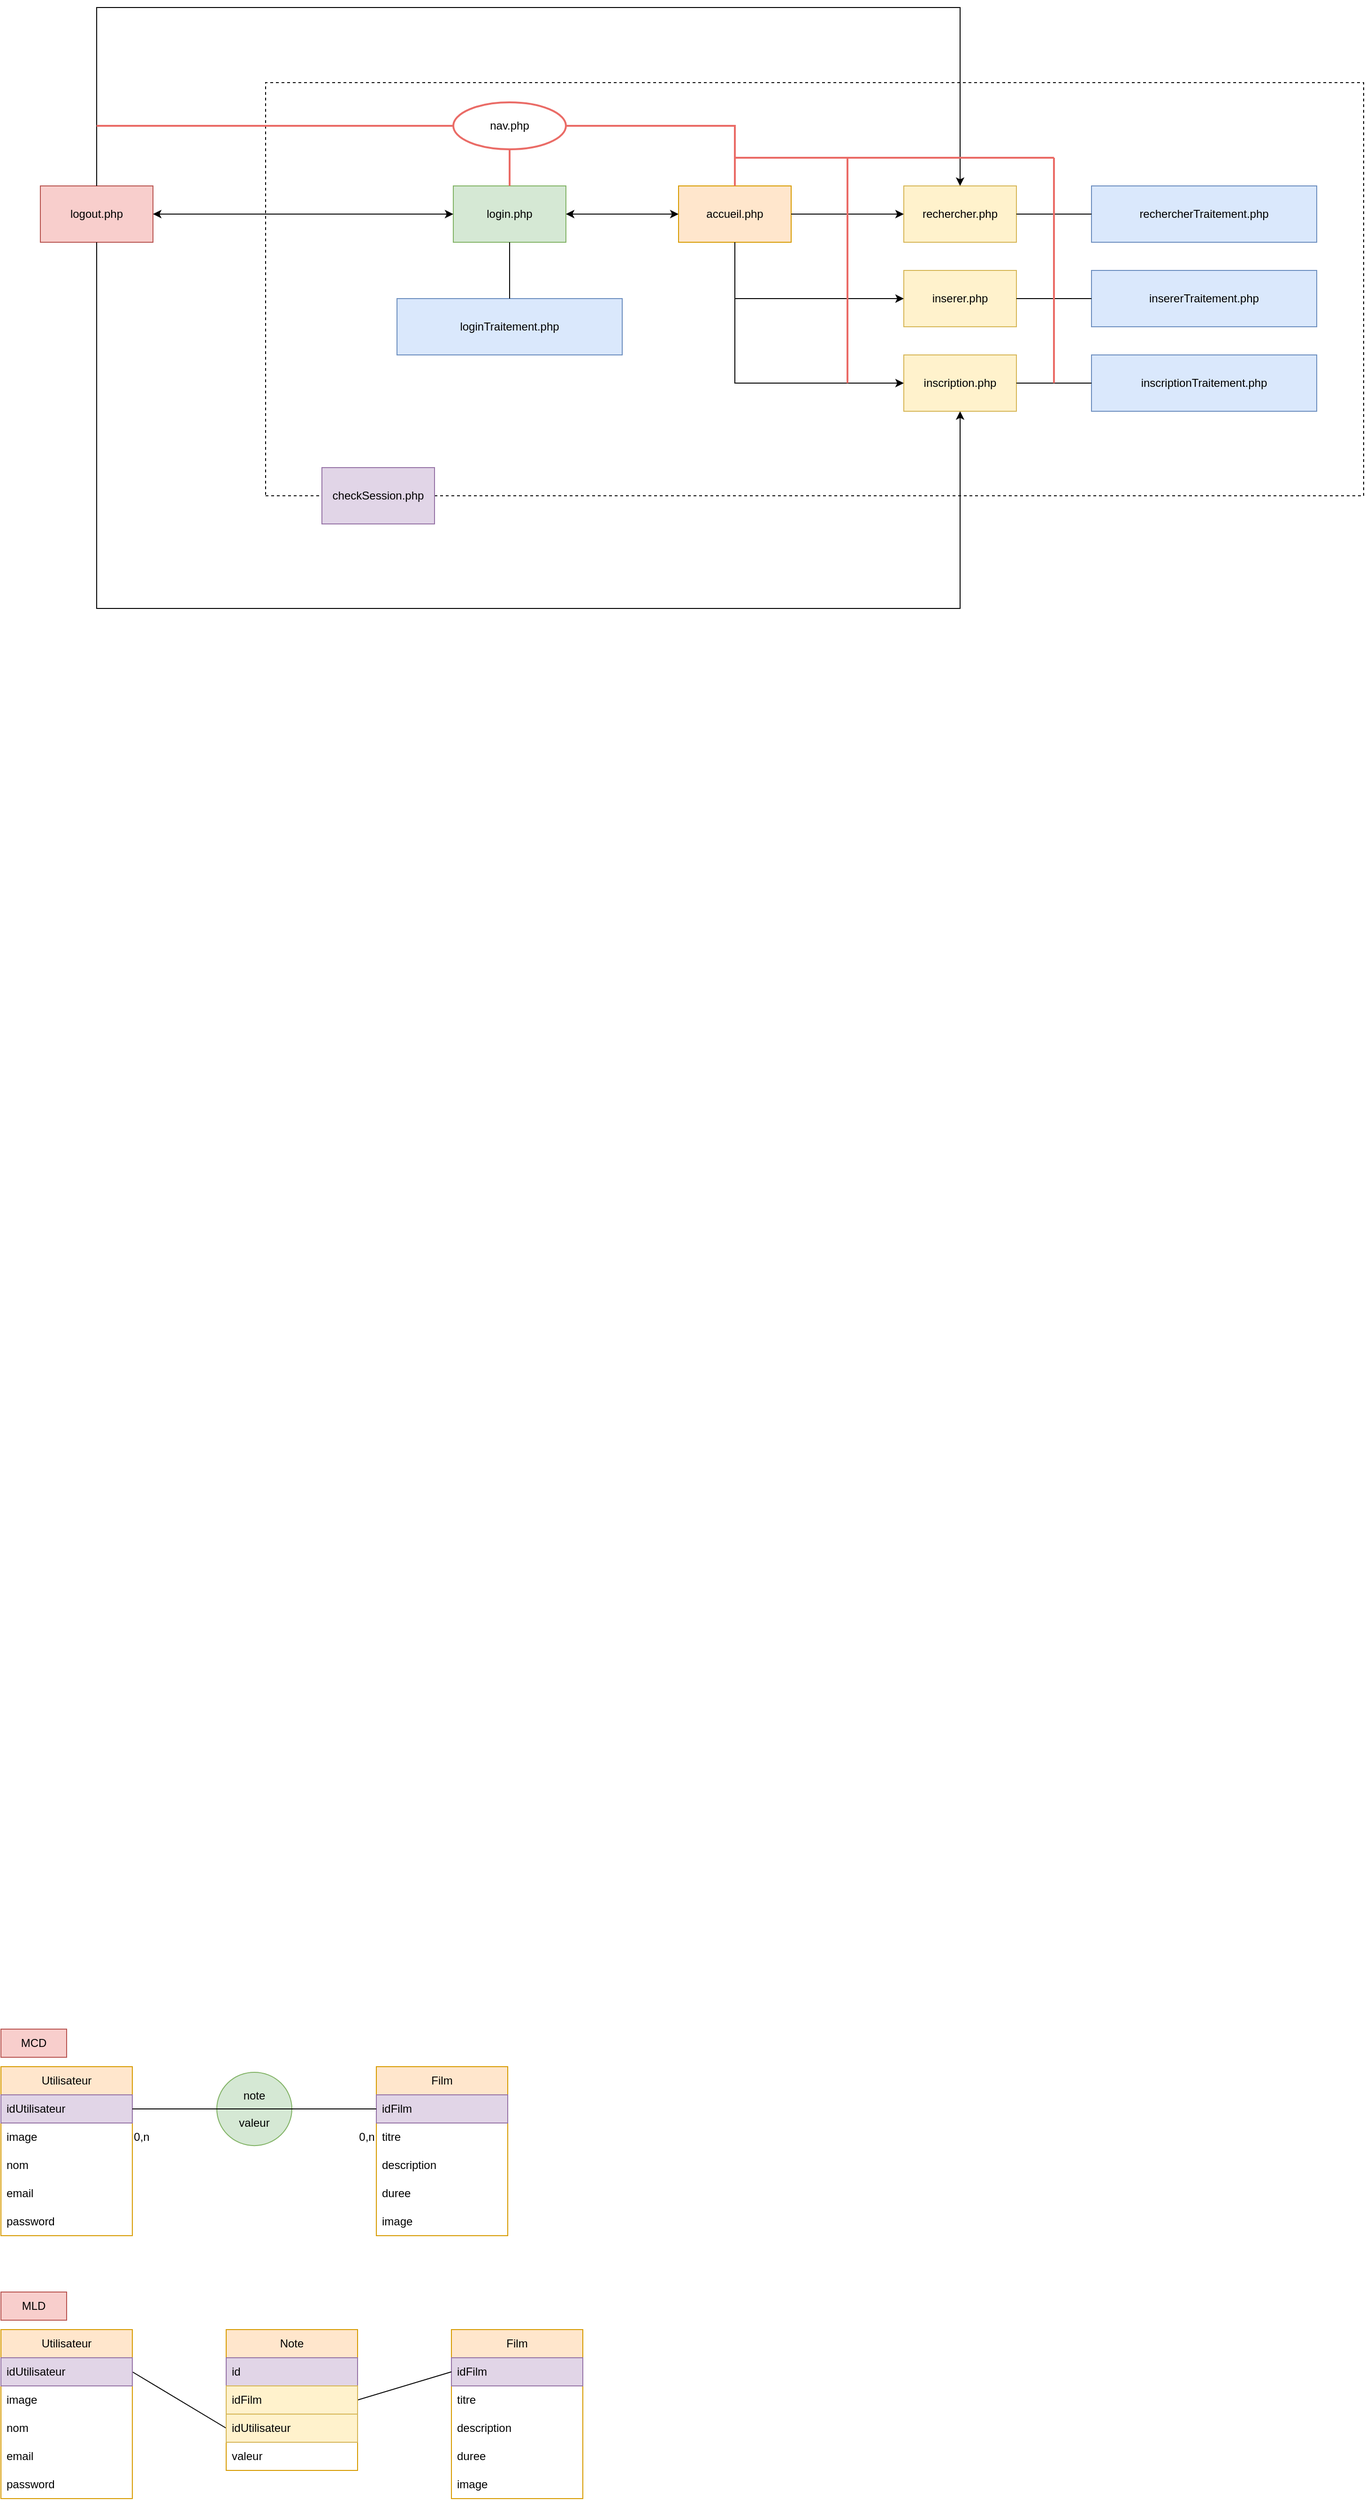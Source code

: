 <mxfile version="24.4.0" type="device">
  <diagram name="Page-1" id="NNDggglJmrsRrY-VEPbw">
    <mxGraphModel dx="1940" dy="5646" grid="1" gridSize="10" guides="1" tooltips="1" connect="1" arrows="1" fold="1" page="1" pageScale="1" pageWidth="1654" pageHeight="1169" math="0" shadow="0">
      <root>
        <mxCell id="0" />
        <mxCell id="1" parent="0" />
        <mxCell id="2xEIKdCf7XDx3oVFN4fz-15" value="Film" style="swimlane;fontStyle=0;childLayout=stackLayout;horizontal=1;startSize=30;horizontalStack=0;resizeParent=1;resizeParentMax=0;resizeLast=0;collapsible=1;marginBottom=0;whiteSpace=wrap;html=1;fillColor=#ffe6cc;strokeColor=#d79b00;" vertex="1" parent="1">
          <mxGeometry x="560" y="400" width="140" height="180" as="geometry" />
        </mxCell>
        <mxCell id="2xEIKdCf7XDx3oVFN4fz-16" value="idFilm" style="text;strokeColor=#9673a6;fillColor=#e1d5e7;align=left;verticalAlign=middle;spacingLeft=4;spacingRight=4;overflow=hidden;points=[[0,0.5],[1,0.5]];portConstraint=eastwest;rotatable=0;whiteSpace=wrap;html=1;" vertex="1" parent="2xEIKdCf7XDx3oVFN4fz-15">
          <mxGeometry y="30" width="140" height="30" as="geometry" />
        </mxCell>
        <mxCell id="2xEIKdCf7XDx3oVFN4fz-17" value="titre" style="text;strokeColor=none;fillColor=none;align=left;verticalAlign=middle;spacingLeft=4;spacingRight=4;overflow=hidden;points=[[0,0.5],[1,0.5]];portConstraint=eastwest;rotatable=0;whiteSpace=wrap;html=1;" vertex="1" parent="2xEIKdCf7XDx3oVFN4fz-15">
          <mxGeometry y="60" width="140" height="30" as="geometry" />
        </mxCell>
        <mxCell id="2xEIKdCf7XDx3oVFN4fz-65" value="description" style="text;strokeColor=none;fillColor=none;align=left;verticalAlign=middle;spacingLeft=4;spacingRight=4;overflow=hidden;points=[[0,0.5],[1,0.5]];portConstraint=eastwest;rotatable=0;whiteSpace=wrap;html=1;" vertex="1" parent="2xEIKdCf7XDx3oVFN4fz-15">
          <mxGeometry y="90" width="140" height="30" as="geometry" />
        </mxCell>
        <mxCell id="2xEIKdCf7XDx3oVFN4fz-66" value="duree" style="text;strokeColor=none;fillColor=none;align=left;verticalAlign=middle;spacingLeft=4;spacingRight=4;overflow=hidden;points=[[0,0.5],[1,0.5]];portConstraint=eastwest;rotatable=0;whiteSpace=wrap;html=1;" vertex="1" parent="2xEIKdCf7XDx3oVFN4fz-15">
          <mxGeometry y="120" width="140" height="30" as="geometry" />
        </mxCell>
        <mxCell id="2xEIKdCf7XDx3oVFN4fz-67" value="image" style="text;strokeColor=none;fillColor=none;align=left;verticalAlign=middle;spacingLeft=4;spacingRight=4;overflow=hidden;points=[[0,0.5],[1,0.5]];portConstraint=eastwest;rotatable=0;whiteSpace=wrap;html=1;" vertex="1" parent="2xEIKdCf7XDx3oVFN4fz-15">
          <mxGeometry y="150" width="140" height="30" as="geometry" />
        </mxCell>
        <mxCell id="2xEIKdCf7XDx3oVFN4fz-19" value="" style="endArrow=none;html=1;rounded=0;entryX=0;entryY=0.5;entryDx=0;entryDy=0;exitX=1;exitY=0.5;exitDx=0;exitDy=0;" edge="1" parent="1" source="2xEIKdCf7XDx3oVFN4fz-26" target="2xEIKdCf7XDx3oVFN4fz-24">
          <mxGeometry width="50" height="50" relative="1" as="geometry">
            <mxPoint x="220" y="445.0" as="sourcePoint" />
            <mxPoint x="250" y="445" as="targetPoint" />
          </mxGeometry>
        </mxCell>
        <mxCell id="2xEIKdCf7XDx3oVFN4fz-20" value="" style="endArrow=none;html=1;rounded=0;exitX=1;exitY=0.5;exitDx=0;exitDy=0;entryX=0;entryY=0.5;entryDx=0;entryDy=0;" edge="1" parent="1" source="2xEIKdCf7XDx3oVFN4fz-23" target="2xEIKdCf7XDx3oVFN4fz-16">
          <mxGeometry width="50" height="50" relative="1" as="geometry">
            <mxPoint x="330" y="445" as="sourcePoint" />
            <mxPoint x="360" y="444.77" as="targetPoint" />
          </mxGeometry>
        </mxCell>
        <mxCell id="2xEIKdCf7XDx3oVFN4fz-21" value="Note" style="swimlane;fontStyle=0;childLayout=stackLayout;horizontal=1;startSize=30;horizontalStack=0;resizeParent=1;resizeParentMax=0;resizeLast=0;collapsible=1;marginBottom=0;whiteSpace=wrap;html=1;fillColor=#ffe6cc;strokeColor=#d79b00;" vertex="1" parent="1">
          <mxGeometry x="320" y="400" width="140" height="150" as="geometry" />
        </mxCell>
        <mxCell id="2xEIKdCf7XDx3oVFN4fz-22" value="id" style="text;strokeColor=#9673a6;fillColor=#e1d5e7;align=left;verticalAlign=middle;spacingLeft=4;spacingRight=4;overflow=hidden;points=[[0,0.5],[1,0.5]];portConstraint=eastwest;rotatable=0;whiteSpace=wrap;html=1;" vertex="1" parent="2xEIKdCf7XDx3oVFN4fz-21">
          <mxGeometry y="30" width="140" height="30" as="geometry" />
        </mxCell>
        <mxCell id="2xEIKdCf7XDx3oVFN4fz-23" value="idFilm" style="text;strokeColor=#d6b656;fillColor=#fff2cc;align=left;verticalAlign=middle;spacingLeft=4;spacingRight=4;overflow=hidden;points=[[0,0.5],[1,0.5]];portConstraint=eastwest;rotatable=0;whiteSpace=wrap;html=1;" vertex="1" parent="2xEIKdCf7XDx3oVFN4fz-21">
          <mxGeometry y="60" width="140" height="30" as="geometry" />
        </mxCell>
        <mxCell id="2xEIKdCf7XDx3oVFN4fz-24" value="idUtilisateur" style="text;strokeColor=#d6b656;fillColor=#fff2cc;align=left;verticalAlign=middle;spacingLeft=4;spacingRight=4;overflow=hidden;points=[[0,0.5],[1,0.5]];portConstraint=eastwest;rotatable=0;whiteSpace=wrap;html=1;" vertex="1" parent="2xEIKdCf7XDx3oVFN4fz-21">
          <mxGeometry y="90" width="140" height="30" as="geometry" />
        </mxCell>
        <mxCell id="2xEIKdCf7XDx3oVFN4fz-64" value="valeur" style="text;align=left;verticalAlign=middle;spacingLeft=4;spacingRight=4;overflow=hidden;points=[[0,0.5],[1,0.5]];portConstraint=eastwest;rotatable=0;whiteSpace=wrap;html=1;" vertex="1" parent="2xEIKdCf7XDx3oVFN4fz-21">
          <mxGeometry y="120" width="140" height="30" as="geometry" />
        </mxCell>
        <mxCell id="2xEIKdCf7XDx3oVFN4fz-25" value="Utilisateur" style="swimlane;fontStyle=0;childLayout=stackLayout;horizontal=1;startSize=30;horizontalStack=0;resizeParent=1;resizeParentMax=0;resizeLast=0;collapsible=1;marginBottom=0;whiteSpace=wrap;html=1;fillColor=#ffe6cc;strokeColor=#d79b00;" vertex="1" parent="1">
          <mxGeometry x="80" y="400" width="140" height="180" as="geometry" />
        </mxCell>
        <mxCell id="2xEIKdCf7XDx3oVFN4fz-26" value="idUtilisateur" style="text;strokeColor=#9673a6;fillColor=#e1d5e7;align=left;verticalAlign=middle;spacingLeft=4;spacingRight=4;overflow=hidden;points=[[0,0.5],[1,0.5]];portConstraint=eastwest;rotatable=0;whiteSpace=wrap;html=1;" vertex="1" parent="2xEIKdCf7XDx3oVFN4fz-25">
          <mxGeometry y="30" width="140" height="30" as="geometry" />
        </mxCell>
        <mxCell id="2xEIKdCf7XDx3oVFN4fz-28" value="image" style="text;strokeColor=none;fillColor=none;align=left;verticalAlign=middle;spacingLeft=4;spacingRight=4;overflow=hidden;points=[[0,0.5],[1,0.5]];portConstraint=eastwest;rotatable=0;whiteSpace=wrap;html=1;" vertex="1" parent="2xEIKdCf7XDx3oVFN4fz-25">
          <mxGeometry y="60" width="140" height="30" as="geometry" />
        </mxCell>
        <mxCell id="2xEIKdCf7XDx3oVFN4fz-61" value="nom" style="text;strokeColor=none;fillColor=none;align=left;verticalAlign=middle;spacingLeft=4;spacingRight=4;overflow=hidden;points=[[0,0.5],[1,0.5]];portConstraint=eastwest;rotatable=0;whiteSpace=wrap;html=1;" vertex="1" parent="2xEIKdCf7XDx3oVFN4fz-25">
          <mxGeometry y="90" width="140" height="30" as="geometry" />
        </mxCell>
        <mxCell id="2xEIKdCf7XDx3oVFN4fz-62" value="email" style="text;strokeColor=none;fillColor=none;align=left;verticalAlign=middle;spacingLeft=4;spacingRight=4;overflow=hidden;points=[[0,0.5],[1,0.5]];portConstraint=eastwest;rotatable=0;whiteSpace=wrap;html=1;" vertex="1" parent="2xEIKdCf7XDx3oVFN4fz-25">
          <mxGeometry y="120" width="140" height="30" as="geometry" />
        </mxCell>
        <mxCell id="2xEIKdCf7XDx3oVFN4fz-63" value="password" style="text;strokeColor=none;fillColor=none;align=left;verticalAlign=middle;spacingLeft=4;spacingRight=4;overflow=hidden;points=[[0,0.5],[1,0.5]];portConstraint=eastwest;rotatable=0;whiteSpace=wrap;html=1;" vertex="1" parent="2xEIKdCf7XDx3oVFN4fz-25">
          <mxGeometry y="150" width="140" height="30" as="geometry" />
        </mxCell>
        <mxCell id="2xEIKdCf7XDx3oVFN4fz-30" value="MCD" style="rounded=0;whiteSpace=wrap;html=1;fillColor=#f8cecc;strokeColor=#b85450;" vertex="1" parent="1">
          <mxGeometry x="80" y="80" width="70" height="30" as="geometry" />
        </mxCell>
        <mxCell id="2xEIKdCf7XDx3oVFN4fz-31" value="MLD" style="rounded=0;whiteSpace=wrap;html=1;fillColor=#f8cecc;strokeColor=#b85450;" vertex="1" parent="1">
          <mxGeometry x="80" y="360" width="70" height="30" as="geometry" />
        </mxCell>
        <mxCell id="2xEIKdCf7XDx3oVFN4fz-39" value="Film" style="swimlane;fontStyle=0;childLayout=stackLayout;horizontal=1;startSize=30;horizontalStack=0;resizeParent=1;resizeParentMax=0;resizeLast=0;collapsible=1;marginBottom=0;whiteSpace=wrap;html=1;fillColor=#ffe6cc;strokeColor=#d79b00;" vertex="1" parent="1">
          <mxGeometry x="480" y="120" width="140" height="180" as="geometry" />
        </mxCell>
        <mxCell id="2xEIKdCf7XDx3oVFN4fz-40" value="idFilm" style="text;strokeColor=#9673a6;fillColor=#e1d5e7;align=left;verticalAlign=middle;spacingLeft=4;spacingRight=4;overflow=hidden;points=[[0,0.5],[1,0.5]];portConstraint=eastwest;rotatable=0;whiteSpace=wrap;html=1;" vertex="1" parent="2xEIKdCf7XDx3oVFN4fz-39">
          <mxGeometry y="30" width="140" height="30" as="geometry" />
        </mxCell>
        <mxCell id="2xEIKdCf7XDx3oVFN4fz-41" value="titre" style="text;strokeColor=none;fillColor=none;align=left;verticalAlign=middle;spacingLeft=4;spacingRight=4;overflow=hidden;points=[[0,0.5],[1,0.5]];portConstraint=eastwest;rotatable=0;whiteSpace=wrap;html=1;" vertex="1" parent="2xEIKdCf7XDx3oVFN4fz-39">
          <mxGeometry y="60" width="140" height="30" as="geometry" />
        </mxCell>
        <mxCell id="2xEIKdCf7XDx3oVFN4fz-42" value="description" style="text;strokeColor=none;fillColor=none;align=left;verticalAlign=middle;spacingLeft=4;spacingRight=4;overflow=hidden;points=[[0,0.5],[1,0.5]];portConstraint=eastwest;rotatable=0;whiteSpace=wrap;html=1;" vertex="1" parent="2xEIKdCf7XDx3oVFN4fz-39">
          <mxGeometry y="90" width="140" height="30" as="geometry" />
        </mxCell>
        <mxCell id="2xEIKdCf7XDx3oVFN4fz-54" value="duree" style="text;strokeColor=none;fillColor=none;align=left;verticalAlign=middle;spacingLeft=4;spacingRight=4;overflow=hidden;points=[[0,0.5],[1,0.5]];portConstraint=eastwest;rotatable=0;whiteSpace=wrap;html=1;" vertex="1" parent="2xEIKdCf7XDx3oVFN4fz-39">
          <mxGeometry y="120" width="140" height="30" as="geometry" />
        </mxCell>
        <mxCell id="2xEIKdCf7XDx3oVFN4fz-55" value="image" style="text;strokeColor=none;fillColor=none;align=left;verticalAlign=middle;spacingLeft=4;spacingRight=4;overflow=hidden;points=[[0,0.5],[1,0.5]];portConstraint=eastwest;rotatable=0;whiteSpace=wrap;html=1;" vertex="1" parent="2xEIKdCf7XDx3oVFN4fz-39">
          <mxGeometry y="150" width="140" height="30" as="geometry" />
        </mxCell>
        <mxCell id="2xEIKdCf7XDx3oVFN4fz-43" value="Utilisateur" style="swimlane;fontStyle=0;childLayout=stackLayout;horizontal=1;startSize=30;horizontalStack=0;resizeParent=1;resizeParentMax=0;resizeLast=0;collapsible=1;marginBottom=0;whiteSpace=wrap;html=1;fillColor=#ffe6cc;strokeColor=#d79b00;" vertex="1" parent="1">
          <mxGeometry x="80" y="120" width="140" height="180" as="geometry" />
        </mxCell>
        <mxCell id="2xEIKdCf7XDx3oVFN4fz-44" value="idUtilisateur" style="text;strokeColor=#9673a6;fillColor=#e1d5e7;align=left;verticalAlign=middle;spacingLeft=4;spacingRight=4;overflow=hidden;points=[[0,0.5],[1,0.5]];portConstraint=eastwest;rotatable=0;whiteSpace=wrap;html=1;" vertex="1" parent="2xEIKdCf7XDx3oVFN4fz-43">
          <mxGeometry y="30" width="140" height="30" as="geometry" />
        </mxCell>
        <mxCell id="2xEIKdCf7XDx3oVFN4fz-45" value="image" style="text;strokeColor=none;fillColor=none;align=left;verticalAlign=middle;spacingLeft=4;spacingRight=4;overflow=hidden;points=[[0,0.5],[1,0.5]];portConstraint=eastwest;rotatable=0;whiteSpace=wrap;html=1;" vertex="1" parent="2xEIKdCf7XDx3oVFN4fz-43">
          <mxGeometry y="60" width="140" height="30" as="geometry" />
        </mxCell>
        <mxCell id="2xEIKdCf7XDx3oVFN4fz-46" value="nom" style="text;strokeColor=none;fillColor=none;align=left;verticalAlign=middle;spacingLeft=4;spacingRight=4;overflow=hidden;points=[[0,0.5],[1,0.5]];portConstraint=eastwest;rotatable=0;whiteSpace=wrap;html=1;" vertex="1" parent="2xEIKdCf7XDx3oVFN4fz-43">
          <mxGeometry y="90" width="140" height="30" as="geometry" />
        </mxCell>
        <mxCell id="2xEIKdCf7XDx3oVFN4fz-52" value="email" style="text;strokeColor=none;fillColor=none;align=left;verticalAlign=middle;spacingLeft=4;spacingRight=4;overflow=hidden;points=[[0,0.5],[1,0.5]];portConstraint=eastwest;rotatable=0;whiteSpace=wrap;html=1;" vertex="1" parent="2xEIKdCf7XDx3oVFN4fz-43">
          <mxGeometry y="120" width="140" height="30" as="geometry" />
        </mxCell>
        <mxCell id="2xEIKdCf7XDx3oVFN4fz-53" value="password" style="text;strokeColor=none;fillColor=none;align=left;verticalAlign=middle;spacingLeft=4;spacingRight=4;overflow=hidden;points=[[0,0.5],[1,0.5]];portConstraint=eastwest;rotatable=0;whiteSpace=wrap;html=1;" vertex="1" parent="2xEIKdCf7XDx3oVFN4fz-43">
          <mxGeometry y="150" width="140" height="30" as="geometry" />
        </mxCell>
        <mxCell id="2xEIKdCf7XDx3oVFN4fz-47" value="note&lt;div&gt;&lt;br&gt;&lt;/div&gt;&lt;div&gt;valeur&lt;/div&gt;" style="ellipse;whiteSpace=wrap;html=1;fillColor=#d5e8d4;strokeColor=#82b366;" vertex="1" parent="1">
          <mxGeometry x="310" y="125.94" width="80" height="78.13" as="geometry" />
        </mxCell>
        <mxCell id="2xEIKdCf7XDx3oVFN4fz-48" value="" style="endArrow=none;html=1;rounded=0;entryX=0;entryY=0.5;entryDx=0;entryDy=0;exitX=1;exitY=0.5;exitDx=0;exitDy=0;" edge="1" parent="1" source="2xEIKdCf7XDx3oVFN4fz-44" target="2xEIKdCf7XDx3oVFN4fz-47">
          <mxGeometry width="50" height="50" relative="1" as="geometry">
            <mxPoint x="240" y="160" as="sourcePoint" />
            <mxPoint x="280" y="70" as="targetPoint" />
          </mxGeometry>
        </mxCell>
        <mxCell id="2xEIKdCf7XDx3oVFN4fz-49" value="" style="endArrow=none;html=1;rounded=0;exitX=1;exitY=0.5;exitDx=0;exitDy=0;entryX=0;entryY=0.5;entryDx=0;entryDy=0;" edge="1" parent="1" source="2xEIKdCf7XDx3oVFN4fz-47" target="2xEIKdCf7XDx3oVFN4fz-40">
          <mxGeometry width="50" height="50" relative="1" as="geometry">
            <mxPoint x="390" y="70.23" as="sourcePoint" />
            <mxPoint x="460" y="150" as="targetPoint" />
          </mxGeometry>
        </mxCell>
        <mxCell id="2xEIKdCf7XDx3oVFN4fz-50" value="&lt;span style=&quot;background-color: initial;&quot;&gt;0,n&lt;/span&gt;" style="text;strokeColor=none;align=center;fillColor=none;html=1;verticalAlign=middle;whiteSpace=wrap;rounded=0;" vertex="1" parent="1">
          <mxGeometry x="220" y="180" width="20" height="30" as="geometry" />
        </mxCell>
        <mxCell id="2xEIKdCf7XDx3oVFN4fz-51" value="0,n" style="text;strokeColor=none;align=center;fillColor=none;html=1;verticalAlign=middle;whiteSpace=wrap;rounded=0;" vertex="1" parent="1">
          <mxGeometry x="460" y="180" width="20" height="30" as="geometry" />
        </mxCell>
        <mxCell id="2xEIKdCf7XDx3oVFN4fz-56" value="" style="endArrow=none;html=1;rounded=0;exitX=0;exitY=0.5;exitDx=0;exitDy=0;entryX=1;entryY=0.5;entryDx=0;entryDy=0;" edge="1" parent="1" source="2xEIKdCf7XDx3oVFN4fz-47" target="2xEIKdCf7XDx3oVFN4fz-47">
          <mxGeometry width="50" height="50" relative="1" as="geometry">
            <mxPoint x="360" y="360" as="sourcePoint" />
            <mxPoint x="410" y="310" as="targetPoint" />
          </mxGeometry>
        </mxCell>
        <mxCell id="2xEIKdCf7XDx3oVFN4fz-68" value="logout.php" style="rounded=0;whiteSpace=wrap;html=1;fillColor=#f8cecc;strokeColor=#b85450;" vertex="1" parent="1">
          <mxGeometry x="122" y="-1883" width="120" height="60" as="geometry" />
        </mxCell>
        <mxCell id="2xEIKdCf7XDx3oVFN4fz-69" value="accueil.php" style="rounded=0;whiteSpace=wrap;html=1;fillColor=#ffe6cc;strokeColor=#d79b00;" vertex="1" parent="1">
          <mxGeometry x="802" y="-1883" width="120" height="60" as="geometry" />
        </mxCell>
        <mxCell id="2xEIKdCf7XDx3oVFN4fz-71" value="rechercher.php" style="rounded=0;whiteSpace=wrap;html=1;fillColor=#fff2cc;strokeColor=#d6b656;" vertex="1" parent="1">
          <mxGeometry x="1042" y="-1883" width="120" height="60" as="geometry" />
        </mxCell>
        <mxCell id="2xEIKdCf7XDx3oVFN4fz-74" value="" style="endArrow=classic;html=1;rounded=0;exitX=1;exitY=0.5;exitDx=0;exitDy=0;entryX=0;entryY=0.5;entryDx=0;entryDy=0;" edge="1" parent="1" source="2xEIKdCf7XDx3oVFN4fz-69" target="2xEIKdCf7XDx3oVFN4fz-71">
          <mxGeometry width="50" height="50" relative="1" as="geometry">
            <mxPoint x="802" y="-1563" as="sourcePoint" />
            <mxPoint x="852" y="-1613" as="targetPoint" />
          </mxGeometry>
        </mxCell>
        <mxCell id="2xEIKdCf7XDx3oVFN4fz-75" value="inserer.php" style="rounded=0;whiteSpace=wrap;html=1;fillColor=#fff2cc;strokeColor=#d6b656;" vertex="1" parent="1">
          <mxGeometry x="1042" y="-1793" width="120" height="60" as="geometry" />
        </mxCell>
        <mxCell id="2xEIKdCf7XDx3oVFN4fz-77" value="" style="endArrow=classic;html=1;rounded=0;exitX=0.5;exitY=1;exitDx=0;exitDy=0;entryX=0;entryY=0.5;entryDx=0;entryDy=0;" edge="1" parent="1" source="2xEIKdCf7XDx3oVFN4fz-69" target="2xEIKdCf7XDx3oVFN4fz-75">
          <mxGeometry width="50" height="50" relative="1" as="geometry">
            <mxPoint x="802" y="-1563" as="sourcePoint" />
            <mxPoint x="852" y="-1613" as="targetPoint" />
            <Array as="points">
              <mxPoint x="862" y="-1763" />
            </Array>
          </mxGeometry>
        </mxCell>
        <mxCell id="2xEIKdCf7XDx3oVFN4fz-78" value="inscription.php" style="rounded=0;whiteSpace=wrap;html=1;fillColor=#fff2cc;strokeColor=#d6b656;" vertex="1" parent="1">
          <mxGeometry x="1042" y="-1703" width="120" height="60" as="geometry" />
        </mxCell>
        <mxCell id="2xEIKdCf7XDx3oVFN4fz-80" value="" style="endArrow=classic;html=1;rounded=0;entryX=0;entryY=0.5;entryDx=0;entryDy=0;" edge="1" parent="1" target="2xEIKdCf7XDx3oVFN4fz-78">
          <mxGeometry width="50" height="50" relative="1" as="geometry">
            <mxPoint x="862" y="-1763" as="sourcePoint" />
            <mxPoint x="852" y="-1613" as="targetPoint" />
            <Array as="points">
              <mxPoint x="862" y="-1673" />
            </Array>
          </mxGeometry>
        </mxCell>
        <mxCell id="2xEIKdCf7XDx3oVFN4fz-83" value="login.php" style="rounded=0;whiteSpace=wrap;html=1;fillColor=#d5e8d4;strokeColor=#82b366;" vertex="1" parent="1">
          <mxGeometry x="562" y="-1883" width="120" height="60" as="geometry" />
        </mxCell>
        <mxCell id="2xEIKdCf7XDx3oVFN4fz-85" value="" style="endArrow=classic;startArrow=classic;html=1;rounded=0;entryX=0;entryY=0.5;entryDx=0;entryDy=0;exitX=1;exitY=0.5;exitDx=0;exitDy=0;" edge="1" parent="1" source="2xEIKdCf7XDx3oVFN4fz-83" target="2xEIKdCf7XDx3oVFN4fz-69">
          <mxGeometry width="50" height="50" relative="1" as="geometry">
            <mxPoint x="642" y="-1763" as="sourcePoint" />
            <mxPoint x="692" y="-1813" as="targetPoint" />
          </mxGeometry>
        </mxCell>
        <mxCell id="2xEIKdCf7XDx3oVFN4fz-86" value="" style="endArrow=classic;startArrow=classic;html=1;rounded=0;entryX=0;entryY=0.5;entryDx=0;entryDy=0;exitX=1;exitY=0.5;exitDx=0;exitDy=0;" edge="1" parent="1" source="2xEIKdCf7XDx3oVFN4fz-68" target="2xEIKdCf7XDx3oVFN4fz-83">
          <mxGeometry width="50" height="50" relative="1" as="geometry">
            <mxPoint x="572" y="-1773" as="sourcePoint" />
            <mxPoint x="622" y="-1823" as="targetPoint" />
          </mxGeometry>
        </mxCell>
        <mxCell id="2xEIKdCf7XDx3oVFN4fz-87" value="" style="endArrow=classic;html=1;rounded=0;exitX=0.5;exitY=1;exitDx=0;exitDy=0;entryX=0.5;entryY=1;entryDx=0;entryDy=0;" edge="1" parent="1" source="2xEIKdCf7XDx3oVFN4fz-68" target="2xEIKdCf7XDx3oVFN4fz-78">
          <mxGeometry width="50" height="50" relative="1" as="geometry">
            <mxPoint x="672" y="-1673" as="sourcePoint" />
            <mxPoint x="722" y="-1723" as="targetPoint" />
            <Array as="points">
              <mxPoint x="182" y="-1433" />
              <mxPoint x="1102" y="-1433" />
            </Array>
          </mxGeometry>
        </mxCell>
        <mxCell id="2xEIKdCf7XDx3oVFN4fz-88" value="" style="endArrow=classic;html=1;rounded=0;exitX=0.5;exitY=0;exitDx=0;exitDy=0;entryX=0.5;entryY=0;entryDx=0;entryDy=0;" edge="1" parent="1" source="2xEIKdCf7XDx3oVFN4fz-68" target="2xEIKdCf7XDx3oVFN4fz-71">
          <mxGeometry width="50" height="50" relative="1" as="geometry">
            <mxPoint x="662" y="-1723" as="sourcePoint" />
            <mxPoint x="712" y="-1773" as="targetPoint" />
            <Array as="points">
              <mxPoint x="182" y="-2073" />
              <mxPoint x="1102" y="-2073" />
            </Array>
          </mxGeometry>
        </mxCell>
        <mxCell id="2xEIKdCf7XDx3oVFN4fz-89" value="rechercherTraitement.php" style="rounded=0;whiteSpace=wrap;html=1;fillColor=#dae8fc;strokeColor=#6c8ebf;" vertex="1" parent="1">
          <mxGeometry x="1242" y="-1883" width="240" height="60" as="geometry" />
        </mxCell>
        <mxCell id="2xEIKdCf7XDx3oVFN4fz-90" value="insererTraitement.php" style="rounded=0;whiteSpace=wrap;html=1;fillColor=#dae8fc;strokeColor=#6c8ebf;" vertex="1" parent="1">
          <mxGeometry x="1242" y="-1793" width="240" height="60" as="geometry" />
        </mxCell>
        <mxCell id="2xEIKdCf7XDx3oVFN4fz-91" value="inscriptionTraitement.php" style="rounded=0;whiteSpace=wrap;html=1;fillColor=#dae8fc;strokeColor=#6c8ebf;" vertex="1" parent="1">
          <mxGeometry x="1242" y="-1703" width="240" height="60" as="geometry" />
        </mxCell>
        <mxCell id="2xEIKdCf7XDx3oVFN4fz-92" value="" style="endArrow=none;html=1;rounded=0;exitX=1;exitY=0.5;exitDx=0;exitDy=0;entryX=0;entryY=0.5;entryDx=0;entryDy=0;" edge="1" parent="1" source="2xEIKdCf7XDx3oVFN4fz-78" target="2xEIKdCf7XDx3oVFN4fz-91">
          <mxGeometry width="50" height="50" relative="1" as="geometry">
            <mxPoint x="1162" y="-1703" as="sourcePoint" />
            <mxPoint x="1212" y="-1753" as="targetPoint" />
          </mxGeometry>
        </mxCell>
        <mxCell id="2xEIKdCf7XDx3oVFN4fz-93" value="" style="endArrow=none;html=1;rounded=0;exitX=1;exitY=0.5;exitDx=0;exitDy=0;entryX=0;entryY=0.5;entryDx=0;entryDy=0;" edge="1" parent="1" source="2xEIKdCf7XDx3oVFN4fz-75" target="2xEIKdCf7XDx3oVFN4fz-90">
          <mxGeometry width="50" height="50" relative="1" as="geometry">
            <mxPoint x="1162" y="-1703" as="sourcePoint" />
            <mxPoint x="1212" y="-1753" as="targetPoint" />
          </mxGeometry>
        </mxCell>
        <mxCell id="2xEIKdCf7XDx3oVFN4fz-94" value="" style="endArrow=none;html=1;rounded=0;entryX=0;entryY=0.5;entryDx=0;entryDy=0;exitX=1;exitY=0.5;exitDx=0;exitDy=0;" edge="1" parent="1" source="2xEIKdCf7XDx3oVFN4fz-71" target="2xEIKdCf7XDx3oVFN4fz-89">
          <mxGeometry width="50" height="50" relative="1" as="geometry">
            <mxPoint x="1162" y="-1703" as="sourcePoint" />
            <mxPoint x="1212" y="-1753" as="targetPoint" />
          </mxGeometry>
        </mxCell>
        <mxCell id="2xEIKdCf7XDx3oVFN4fz-95" value="loginTraitement.php" style="rounded=0;whiteSpace=wrap;html=1;fillColor=#dae8fc;strokeColor=#6c8ebf;" vertex="1" parent="1">
          <mxGeometry x="502" y="-1763" width="240" height="60" as="geometry" />
        </mxCell>
        <mxCell id="2xEIKdCf7XDx3oVFN4fz-96" value="" style="endArrow=none;html=1;rounded=0;entryX=0.5;entryY=1;entryDx=0;entryDy=0;exitX=0.5;exitY=0;exitDx=0;exitDy=0;" edge="1" parent="1" source="2xEIKdCf7XDx3oVFN4fz-95" target="2xEIKdCf7XDx3oVFN4fz-83">
          <mxGeometry width="50" height="50" relative="1" as="geometry">
            <mxPoint x="522" y="-1753" as="sourcePoint" />
            <mxPoint x="572" y="-1803" as="targetPoint" />
          </mxGeometry>
        </mxCell>
        <mxCell id="2xEIKdCf7XDx3oVFN4fz-97" value="" style="endArrow=none;dashed=1;html=1;rounded=0;" edge="1" parent="1" source="2xEIKdCf7XDx3oVFN4fz-99">
          <mxGeometry width="50" height="50" relative="1" as="geometry">
            <mxPoint x="362" y="-1553" as="sourcePoint" />
            <mxPoint x="362" y="-1553" as="targetPoint" />
            <Array as="points">
              <mxPoint x="1532" y="-1553" />
              <mxPoint x="1532" y="-1993" />
              <mxPoint x="362" y="-1993" />
            </Array>
          </mxGeometry>
        </mxCell>
        <mxCell id="2xEIKdCf7XDx3oVFN4fz-100" value="" style="endArrow=none;dashed=1;html=1;rounded=0;" edge="1" parent="1" target="2xEIKdCf7XDx3oVFN4fz-99">
          <mxGeometry width="50" height="50" relative="1" as="geometry">
            <mxPoint x="362" y="-1553" as="sourcePoint" />
            <mxPoint x="362" y="-1553" as="targetPoint" />
            <Array as="points" />
          </mxGeometry>
        </mxCell>
        <mxCell id="2xEIKdCf7XDx3oVFN4fz-99" value="checkSession.php" style="rounded=0;whiteSpace=wrap;html=1;fillColor=#e1d5e7;strokeColor=#9673a6;" vertex="1" parent="1">
          <mxGeometry x="422" y="-1583" width="120" height="60" as="geometry" />
        </mxCell>
        <mxCell id="2xEIKdCf7XDx3oVFN4fz-101" value="nav.php" style="ellipse;whiteSpace=wrap;html=1;strokeWidth=2;strokeColor=#EA6B66;" vertex="1" parent="1">
          <mxGeometry x="562" y="-1972" width="120" height="50" as="geometry" />
        </mxCell>
        <mxCell id="2xEIKdCf7XDx3oVFN4fz-102" value="" style="endArrow=none;html=1;rounded=0;entryX=0.5;entryY=0;entryDx=0;entryDy=0;exitX=0.5;exitY=1;exitDx=0;exitDy=0;strokeColor=#EA6B66;strokeWidth=2;" edge="1" parent="1" source="2xEIKdCf7XDx3oVFN4fz-101" target="2xEIKdCf7XDx3oVFN4fz-83">
          <mxGeometry width="50" height="50" relative="1" as="geometry">
            <mxPoint x="582" y="-1813" as="sourcePoint" />
            <mxPoint x="632" y="-1863" as="targetPoint" />
          </mxGeometry>
        </mxCell>
        <mxCell id="2xEIKdCf7XDx3oVFN4fz-103" value="" style="endArrow=none;html=1;rounded=0;entryX=0;entryY=0.5;entryDx=0;entryDy=0;strokeColor=#EA6B66;strokeWidth=2;" edge="1" parent="1" target="2xEIKdCf7XDx3oVFN4fz-101">
          <mxGeometry width="50" height="50" relative="1" as="geometry">
            <mxPoint x="182" y="-1947" as="sourcePoint" />
            <mxPoint x="462" y="-1883" as="targetPoint" />
          </mxGeometry>
        </mxCell>
        <mxCell id="2xEIKdCf7XDx3oVFN4fz-104" value="" style="endArrow=none;html=1;rounded=0;entryX=0.5;entryY=0;entryDx=0;entryDy=0;exitX=1;exitY=0.5;exitDx=0;exitDy=0;strokeColor=#EA6B66;strokeWidth=2;" edge="1" parent="1" source="2xEIKdCf7XDx3oVFN4fz-101" target="2xEIKdCf7XDx3oVFN4fz-69">
          <mxGeometry width="50" height="50" relative="1" as="geometry">
            <mxPoint x="852" y="-1813" as="sourcePoint" />
            <mxPoint x="902" y="-1863" as="targetPoint" />
            <Array as="points">
              <mxPoint x="862" y="-1947" />
            </Array>
          </mxGeometry>
        </mxCell>
        <mxCell id="2xEIKdCf7XDx3oVFN4fz-106" value="" style="endArrow=none;html=1;rounded=0;strokeColor=#EA6B66;strokeWidth=2;" edge="1" parent="1">
          <mxGeometry width="50" height="50" relative="1" as="geometry">
            <mxPoint x="862" y="-1913" as="sourcePoint" />
            <mxPoint x="1202" y="-1913" as="targetPoint" />
          </mxGeometry>
        </mxCell>
        <mxCell id="2xEIKdCf7XDx3oVFN4fz-107" value="" style="endArrow=none;html=1;rounded=0;strokeColor=#EA6B66;strokeWidth=2;" edge="1" parent="1">
          <mxGeometry width="50" height="50" relative="1" as="geometry">
            <mxPoint x="982" y="-1673" as="sourcePoint" />
            <mxPoint x="982" y="-1913" as="targetPoint" />
          </mxGeometry>
        </mxCell>
        <mxCell id="2xEIKdCf7XDx3oVFN4fz-108" value="" style="endArrow=none;html=1;rounded=0;strokeColor=#EA6B66;strokeWidth=2;" edge="1" parent="1">
          <mxGeometry width="50" height="50" relative="1" as="geometry">
            <mxPoint x="1202" y="-1673" as="sourcePoint" />
            <mxPoint x="1202" y="-1913" as="targetPoint" />
          </mxGeometry>
        </mxCell>
      </root>
    </mxGraphModel>
  </diagram>
</mxfile>
